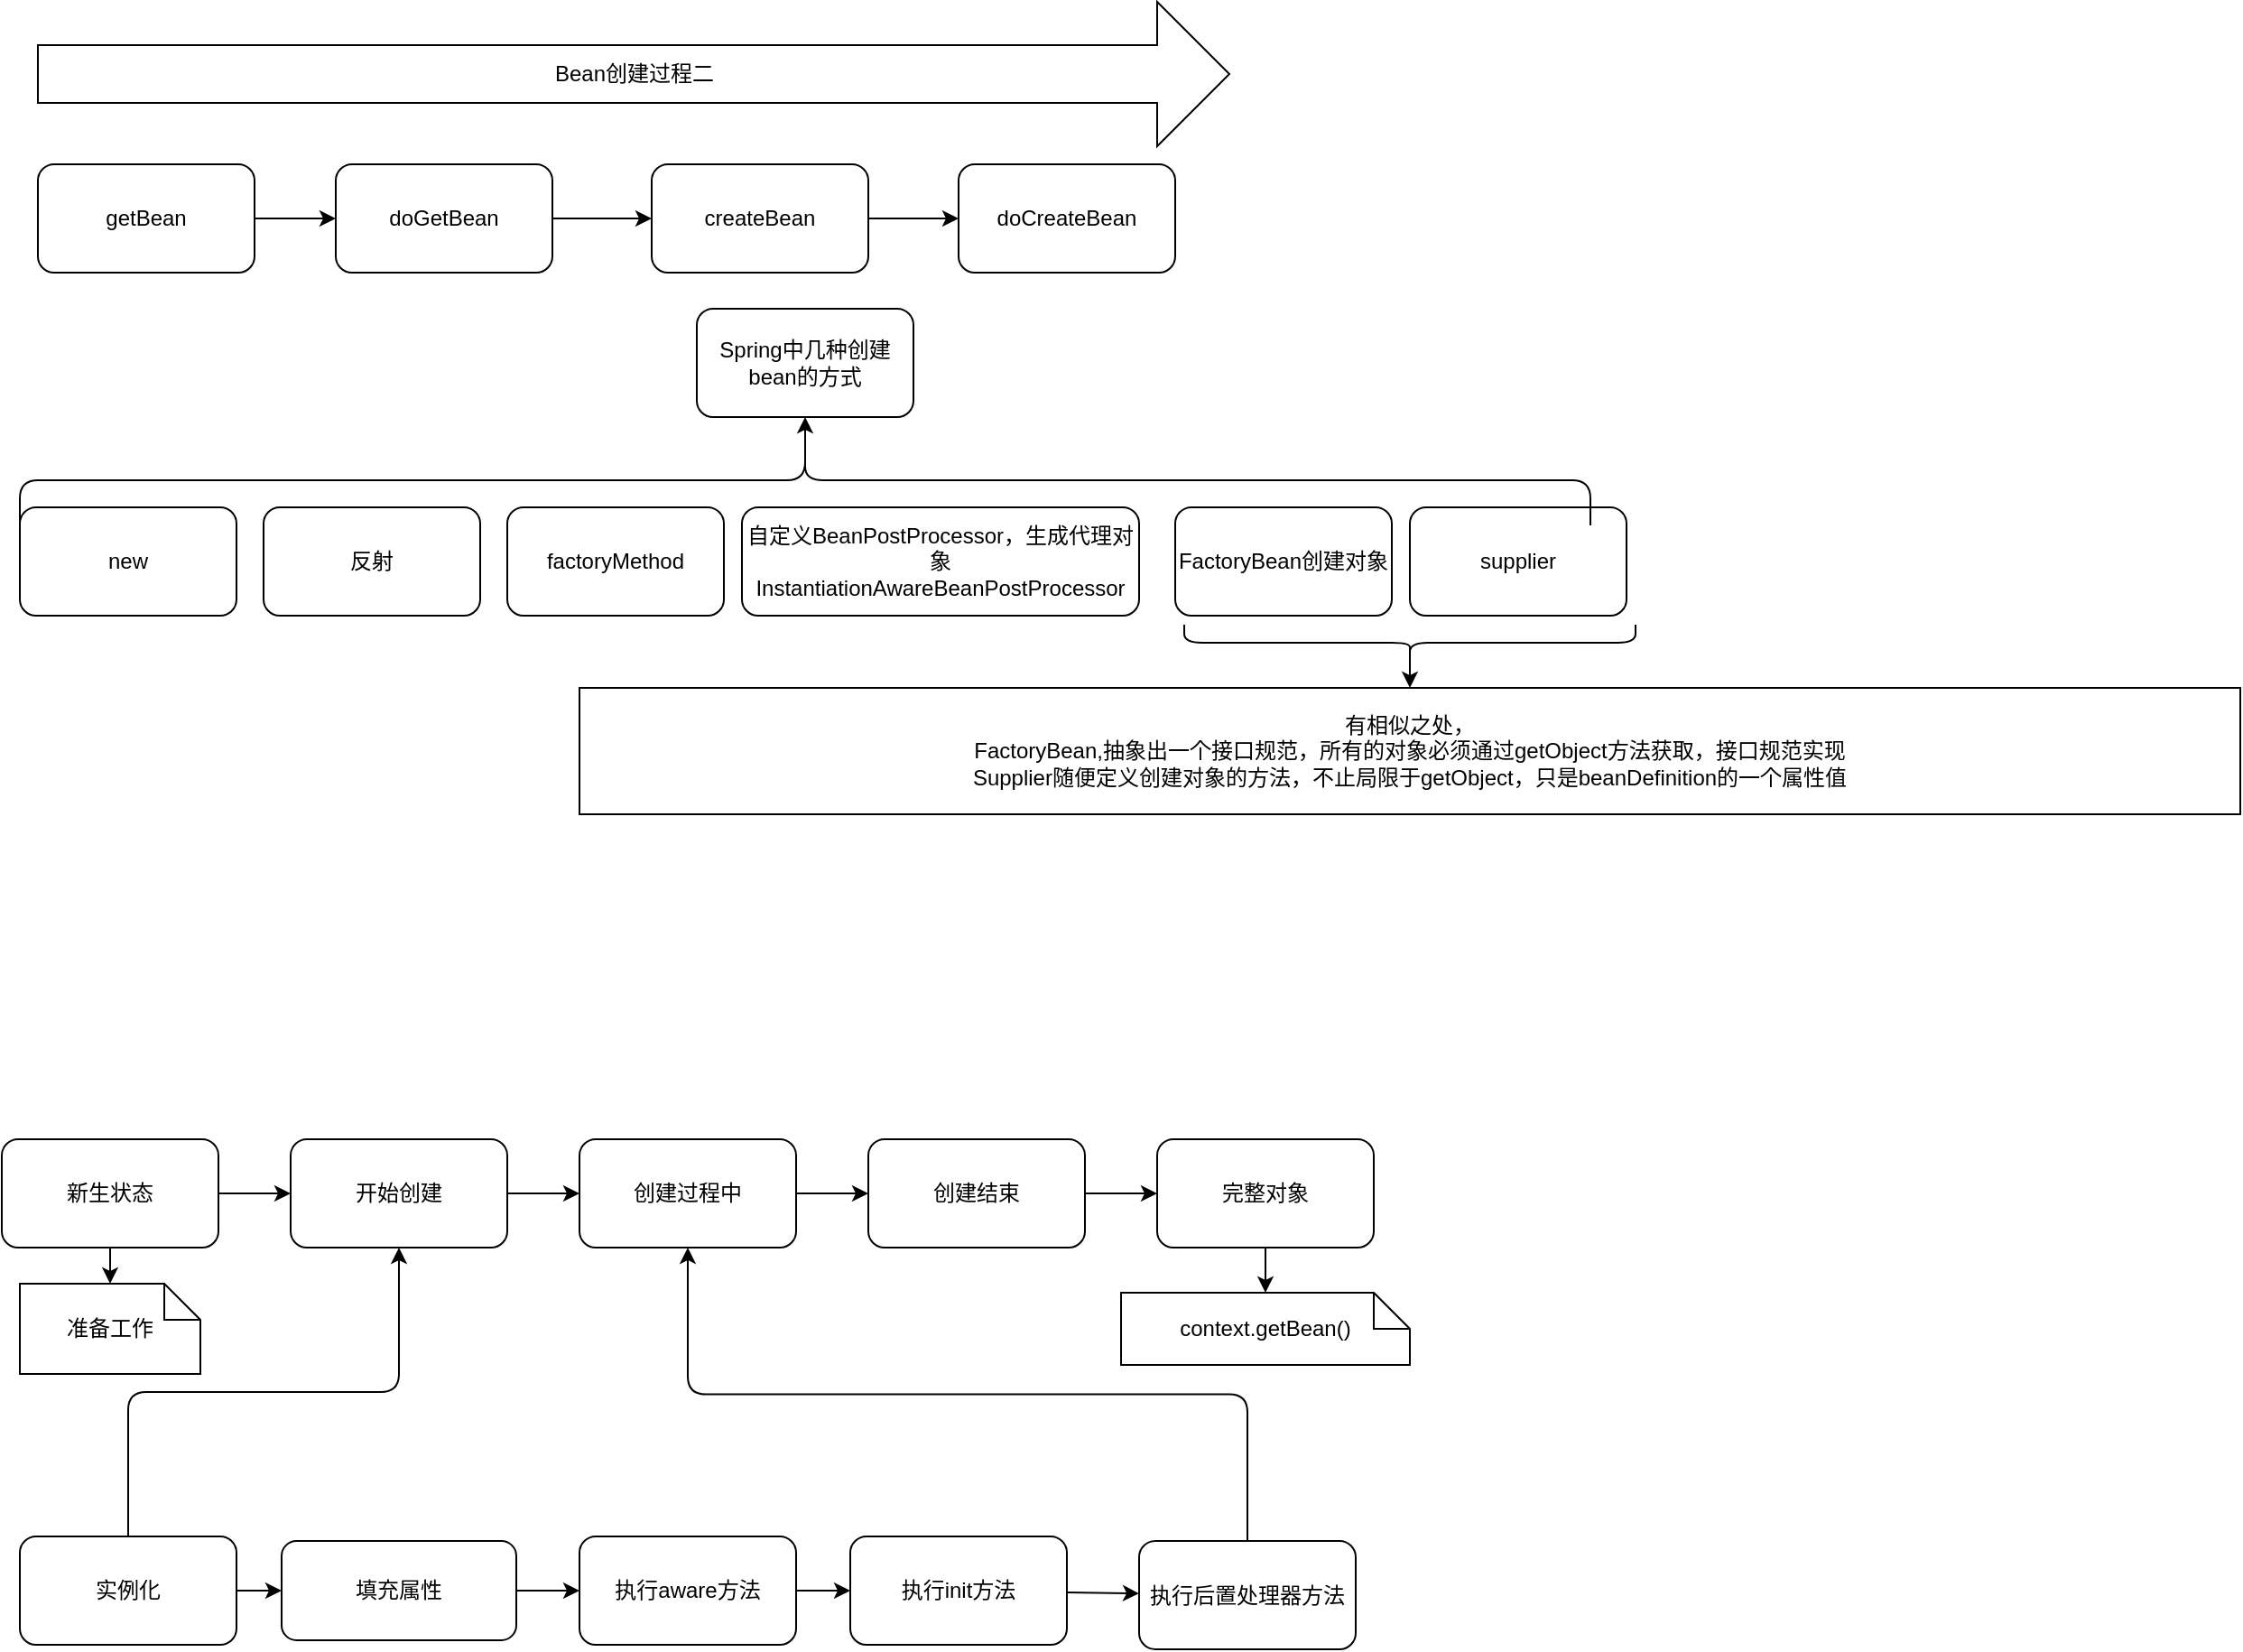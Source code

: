 <mxfile>
    <diagram id="0c6S5G5RvyebtHSAQ-_h" name="Page-1">
        <mxGraphModel dx="1054" dy="617" grid="1" gridSize="10" guides="1" tooltips="1" connect="1" arrows="1" fold="1" page="1" pageScale="1" pageWidth="10000000" pageHeight="10000000" math="0" shadow="0">
            <root>
                <mxCell id="0"/>
                <mxCell id="1" parent="0"/>
                <mxCell id="19" value="Bean创建过程二" style="html=1;shadow=0;dashed=0;align=center;verticalAlign=middle;shape=mxgraph.arrows2.arrow;dy=0.6;dx=40;notch=0;" vertex="1" parent="1">
                    <mxGeometry x="90" y="230" width="660" height="80" as="geometry"/>
                </mxCell>
                <mxCell id="24" style="edgeStyle=none;html=1;exitX=1;exitY=0.5;exitDx=0;exitDy=0;" edge="1" parent="1" source="20" target="21">
                    <mxGeometry relative="1" as="geometry"/>
                </mxCell>
                <mxCell id="20" value="getBean" style="rounded=1;whiteSpace=wrap;html=1;" vertex="1" parent="1">
                    <mxGeometry x="90" y="320" width="120" height="60" as="geometry"/>
                </mxCell>
                <mxCell id="25" style="edgeStyle=none;html=1;exitX=1;exitY=0.5;exitDx=0;exitDy=0;" edge="1" parent="1" source="21" target="22">
                    <mxGeometry relative="1" as="geometry"/>
                </mxCell>
                <mxCell id="21" value="doGetBean" style="rounded=1;whiteSpace=wrap;html=1;" vertex="1" parent="1">
                    <mxGeometry x="255" y="320" width="120" height="60" as="geometry"/>
                </mxCell>
                <mxCell id="26" style="edgeStyle=none;html=1;exitX=1;exitY=0.5;exitDx=0;exitDy=0;" edge="1" parent="1" source="22" target="23">
                    <mxGeometry relative="1" as="geometry"/>
                </mxCell>
                <mxCell id="22" value="createBean" style="rounded=1;whiteSpace=wrap;html=1;" vertex="1" parent="1">
                    <mxGeometry x="430" y="320" width="120" height="60" as="geometry"/>
                </mxCell>
                <mxCell id="23" value="doCreateBean" style="rounded=1;whiteSpace=wrap;html=1;" vertex="1" parent="1">
                    <mxGeometry x="600" y="320" width="120" height="60" as="geometry"/>
                </mxCell>
                <mxCell id="27" value="new" style="rounded=1;whiteSpace=wrap;html=1;" vertex="1" parent="1">
                    <mxGeometry x="80" y="510" width="120" height="60" as="geometry"/>
                </mxCell>
                <mxCell id="28" value="反射" style="rounded=1;whiteSpace=wrap;html=1;" vertex="1" parent="1">
                    <mxGeometry x="215" y="510" width="120" height="60" as="geometry"/>
                </mxCell>
                <mxCell id="29" value="factoryMethod" style="rounded=1;whiteSpace=wrap;html=1;" vertex="1" parent="1">
                    <mxGeometry x="350" y="510" width="120" height="60" as="geometry"/>
                </mxCell>
                <mxCell id="30" value="supplier" style="rounded=1;whiteSpace=wrap;html=1;" vertex="1" parent="1">
                    <mxGeometry x="850" y="510" width="120" height="60" as="geometry"/>
                </mxCell>
                <mxCell id="38" style="edgeStyle=none;html=1;exitX=0.1;exitY=0.5;exitDx=0;exitDy=0;exitPerimeter=0;entryX=0.5;entryY=1;entryDx=0;entryDy=0;" edge="1" parent="1" source="31" target="37">
                    <mxGeometry relative="1" as="geometry"/>
                </mxCell>
                <mxCell id="31" value="" style="shape=curlyBracket;whiteSpace=wrap;html=1;rounded=1;flipH=1;rotation=-90;" vertex="1" parent="1">
                    <mxGeometry x="490" y="60" width="50" height="870" as="geometry"/>
                </mxCell>
                <mxCell id="37" value="Spring中几种创建bean的方式" style="rounded=1;whiteSpace=wrap;html=1;" vertex="1" parent="1">
                    <mxGeometry x="455" y="400" width="120" height="60" as="geometry"/>
                </mxCell>
                <mxCell id="43" style="edgeStyle=none;html=1;exitX=1;exitY=0.5;exitDx=0;exitDy=0;" edge="1" parent="1" source="39" target="40">
                    <mxGeometry relative="1" as="geometry"/>
                </mxCell>
                <mxCell id="49" style="edgeStyle=none;html=1;exitX=0.5;exitY=1;exitDx=0;exitDy=0;entryX=0.5;entryY=0;entryDx=0;entryDy=0;entryPerimeter=0;" edge="1" parent="1" source="39" target="48">
                    <mxGeometry relative="1" as="geometry"/>
                </mxCell>
                <mxCell id="39" value="新生状态" style="rounded=1;whiteSpace=wrap;html=1;" vertex="1" parent="1">
                    <mxGeometry x="70" y="860" width="120" height="60" as="geometry"/>
                </mxCell>
                <mxCell id="44" style="edgeStyle=none;html=1;exitX=1;exitY=0.5;exitDx=0;exitDy=0;" edge="1" parent="1" source="40" target="41">
                    <mxGeometry relative="1" as="geometry"/>
                </mxCell>
                <mxCell id="40" value="开始创建" style="rounded=1;whiteSpace=wrap;html=1;" vertex="1" parent="1">
                    <mxGeometry x="230" y="860" width="120" height="60" as="geometry"/>
                </mxCell>
                <mxCell id="45" style="edgeStyle=none;html=1;exitX=1;exitY=0.5;exitDx=0;exitDy=0;" edge="1" parent="1" source="41" target="42">
                    <mxGeometry relative="1" as="geometry"/>
                </mxCell>
                <mxCell id="41" value="创建过程中" style="rounded=1;whiteSpace=wrap;html=1;" vertex="1" parent="1">
                    <mxGeometry x="390" y="860" width="120" height="60" as="geometry"/>
                </mxCell>
                <mxCell id="65" value="" style="edgeStyle=orthogonalEdgeStyle;html=1;" edge="1" parent="1" source="42" target="64">
                    <mxGeometry relative="1" as="geometry"/>
                </mxCell>
                <mxCell id="42" value="创建结束" style="rounded=1;whiteSpace=wrap;html=1;" vertex="1" parent="1">
                    <mxGeometry x="550" y="860" width="120" height="60" as="geometry"/>
                </mxCell>
                <mxCell id="48" value="准备工作" style="shape=note;size=20;whiteSpace=wrap;html=1;" vertex="1" parent="1">
                    <mxGeometry x="80" y="940" width="100" height="50" as="geometry"/>
                </mxCell>
                <mxCell id="57" style="edgeStyle=none;html=1;exitX=1;exitY=0.5;exitDx=0;exitDy=0;" edge="1" parent="1" source="50" target="54">
                    <mxGeometry relative="1" as="geometry"/>
                </mxCell>
                <mxCell id="50" value="填充属性" style="rounded=1;whiteSpace=wrap;html=1;" vertex="1" parent="1">
                    <mxGeometry x="225" y="1082.5" width="130" height="55" as="geometry"/>
                </mxCell>
                <mxCell id="60" value="" style="edgeStyle=none;html=1;" edge="1" parent="1" source="52" target="55">
                    <mxGeometry relative="1" as="geometry"/>
                </mxCell>
                <mxCell id="52" value="执行init方法" style="rounded=1;whiteSpace=wrap;html=1;" vertex="1" parent="1">
                    <mxGeometry x="540" y="1080" width="120" height="60" as="geometry"/>
                </mxCell>
                <mxCell id="56" style="edgeStyle=none;html=1;exitX=1;exitY=0.5;exitDx=0;exitDy=0;entryX=0;entryY=0.5;entryDx=0;entryDy=0;" edge="1" parent="1" source="53" target="50">
                    <mxGeometry relative="1" as="geometry"/>
                </mxCell>
                <mxCell id="61" style="edgeStyle=orthogonalEdgeStyle;html=1;exitX=0.5;exitY=0;exitDx=0;exitDy=0;entryX=0.5;entryY=1;entryDx=0;entryDy=0;" edge="1" parent="1" source="53" target="40">
                    <mxGeometry relative="1" as="geometry"/>
                </mxCell>
                <mxCell id="53" value="实例化" style="rounded=1;whiteSpace=wrap;html=1;" vertex="1" parent="1">
                    <mxGeometry x="80" y="1080" width="120" height="60" as="geometry"/>
                </mxCell>
                <mxCell id="59" value="" style="edgeStyle=none;html=1;" edge="1" parent="1" source="54" target="52">
                    <mxGeometry relative="1" as="geometry"/>
                </mxCell>
                <mxCell id="54" value="执行aware方法" style="rounded=1;whiteSpace=wrap;html=1;" vertex="1" parent="1">
                    <mxGeometry x="390" y="1080" width="120" height="60" as="geometry"/>
                </mxCell>
                <mxCell id="63" style="edgeStyle=orthogonalEdgeStyle;html=1;exitX=0.5;exitY=0;exitDx=0;exitDy=0;entryX=0.5;entryY=1;entryDx=0;entryDy=0;" edge="1" parent="1" source="55" target="41">
                    <mxGeometry relative="1" as="geometry"/>
                </mxCell>
                <mxCell id="55" value="执行后置处理器方法" style="rounded=1;whiteSpace=wrap;html=1;" vertex="1" parent="1">
                    <mxGeometry x="700" y="1082.5" width="120" height="60" as="geometry"/>
                </mxCell>
                <mxCell id="67" style="edgeStyle=orthogonalEdgeStyle;html=1;exitX=0.5;exitY=1;exitDx=0;exitDy=0;entryX=0.5;entryY=0;entryDx=0;entryDy=0;entryPerimeter=0;" edge="1" parent="1" source="64" target="66">
                    <mxGeometry relative="1" as="geometry"/>
                </mxCell>
                <mxCell id="64" value="完整对象" style="rounded=1;whiteSpace=wrap;html=1;" vertex="1" parent="1">
                    <mxGeometry x="710" y="860" width="120" height="60" as="geometry"/>
                </mxCell>
                <mxCell id="66" value="context.getBean()" style="shape=note;size=20;whiteSpace=wrap;html=1;" vertex="1" parent="1">
                    <mxGeometry x="690" y="945" width="160" height="40" as="geometry"/>
                </mxCell>
                <mxCell id="69" value="自定义BeanPostProcessor，生成代理对象&lt;br&gt;InstantiationAwareBeanPostProcessor" style="rounded=1;whiteSpace=wrap;html=1;" vertex="1" parent="1">
                    <mxGeometry x="480" y="510" width="220" height="60" as="geometry"/>
                </mxCell>
                <mxCell id="70" value="FactoryBean创建对象" style="rounded=1;whiteSpace=wrap;html=1;" vertex="1" parent="1">
                    <mxGeometry x="720" y="510" width="120" height="60" as="geometry"/>
                </mxCell>
                <mxCell id="74" style="edgeStyle=orthogonalEdgeStyle;html=1;exitX=0.1;exitY=0.5;exitDx=0;exitDy=0;exitPerimeter=0;entryX=0.5;entryY=0;entryDx=0;entryDy=0;" edge="1" parent="1" source="71" target="75">
                    <mxGeometry relative="1" as="geometry">
                        <mxPoint x="850" y="630" as="targetPoint"/>
                    </mxGeometry>
                </mxCell>
                <mxCell id="71" value="" style="shape=curlyBracket;whiteSpace=wrap;html=1;rounded=1;flipH=1;rotation=90;" vertex="1" parent="1">
                    <mxGeometry x="840" y="460" width="20" height="250" as="geometry"/>
                </mxCell>
                <mxCell id="75" value="有相似之处，&lt;br&gt;FactoryBean,抽象出一个接口规范，所有的对象必须通过getObject方法获取，接口规范实现&lt;br&gt;Supplier随便定义创建对象的方法，不止局限于getObject，只是beanDefinition的一个属性值" style="rounded=0;whiteSpace=wrap;html=1;" vertex="1" parent="1">
                    <mxGeometry x="390" y="610" width="920" height="70" as="geometry"/>
                </mxCell>
            </root>
        </mxGraphModel>
    </diagram>
</mxfile>